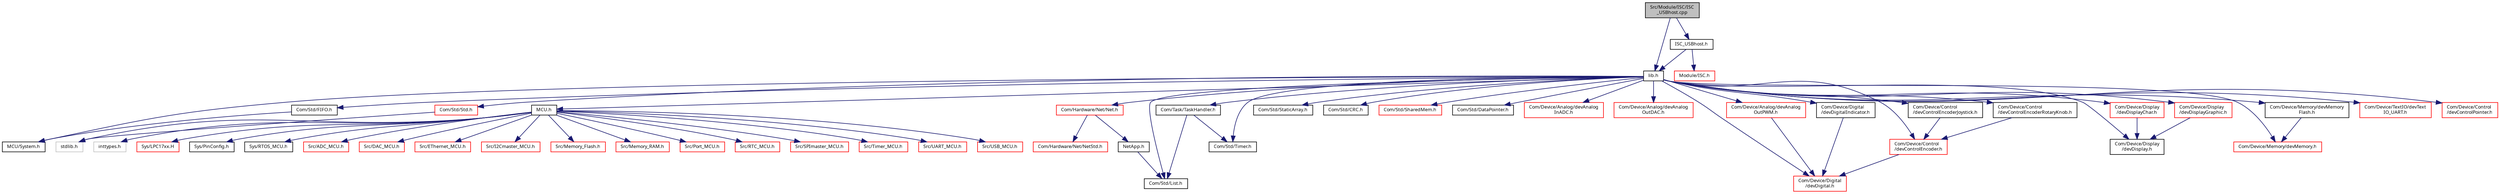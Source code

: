 digraph "Src/Module/ISC/ISC_USBhost.cpp"
{
  edge [fontname="Sans",fontsize="8",labelfontname="Sans",labelfontsize="8"];
  node [fontname="Sans",fontsize="8",shape=record];
  Node1 [label="Src/Module/ISC/ISC\l_USBhost.cpp",height=0.2,width=0.4,color="black", fillcolor="grey75", style="filled", fontcolor="black"];
  Node1 -> Node2 [color="midnightblue",fontsize="8",style="solid",fontname="Sans"];
  Node2 [label="lib.h",height=0.2,width=0.4,color="black", fillcolor="white", style="filled",URL="$lib_8h.html",tooltip="Library main include file. "];
  Node2 -> Node3 [color="midnightblue",fontsize="8",style="solid",fontname="Sans"];
  Node3 [label="MCU/System.h",height=0.2,width=0.4,color="black", fillcolor="white", style="filled",URL="$_system_8h.html"];
  Node2 -> Node4 [color="midnightblue",fontsize="8",style="solid",fontname="Sans"];
  Node4 [label="MCU.h",height=0.2,width=0.4,color="black", fillcolor="white", style="filled",URL="$_m_c_u_8h_source.html"];
  Node4 -> Node5 [color="midnightblue",fontsize="8",style="solid",fontname="Sans"];
  Node5 [label="inttypes.h",height=0.2,width=0.4,color="grey75", fillcolor="white", style="filled"];
  Node4 -> Node6 [color="midnightblue",fontsize="8",style="solid",fontname="Sans"];
  Node6 [label="Sys/LPC17xx.H",height=0.2,width=0.4,color="red", fillcolor="white", style="filled",URL="$_l_p_c17xx_8h.html",tooltip="Include controller specific header files. "];
  Node4 -> Node7 [color="midnightblue",fontsize="8",style="solid",fontname="Sans"];
  Node7 [label="stdlib.h",height=0.2,width=0.4,color="grey75", fillcolor="white", style="filled"];
  Node4 -> Node8 [color="midnightblue",fontsize="8",style="solid",fontname="Sans"];
  Node8 [label="Sys/PinConfig.h",height=0.2,width=0.4,color="black", fillcolor="white", style="filled",URL="$_pin_config_8h.html"];
  Node4 -> Node9 [color="midnightblue",fontsize="8",style="solid",fontname="Sans"];
  Node9 [label="Sys/RTOS_MCU.h",height=0.2,width=0.4,color="black", fillcolor="white", style="filled",URL="$_sys_2_r_t_o_s___m_c_u_8h_source.html"];
  Node4 -> Node10 [color="midnightblue",fontsize="8",style="solid",fontname="Sans"];
  Node10 [label="Src/ADC_MCU.h",height=0.2,width=0.4,color="red", fillcolor="white", style="filled",URL="$_a_d_c___m_c_u_8h.html"];
  Node4 -> Node11 [color="midnightblue",fontsize="8",style="solid",fontname="Sans"];
  Node11 [label="Src/DAC_MCU.h",height=0.2,width=0.4,color="red", fillcolor="white", style="filled",URL="$_d_a_c___m_c_u_8h.html"];
  Node4 -> Node12 [color="midnightblue",fontsize="8",style="solid",fontname="Sans"];
  Node12 [label="Src/EThernet_MCU.h",height=0.2,width=0.4,color="red", fillcolor="white", style="filled",URL="$_ethernet___m_c_u_8h_source.html"];
  Node4 -> Node13 [color="midnightblue",fontsize="8",style="solid",fontname="Sans"];
  Node13 [label="Src/I2Cmaster_MCU.h",height=0.2,width=0.4,color="red", fillcolor="white", style="filled",URL="$_i2_cmaster___m_c_u_8h.html"];
  Node4 -> Node14 [color="midnightblue",fontsize="8",style="solid",fontname="Sans"];
  Node14 [label="Src/Memory_Flash.h",height=0.2,width=0.4,color="red", fillcolor="white", style="filled",URL="$_memory___flash_8h.html"];
  Node4 -> Node15 [color="midnightblue",fontsize="8",style="solid",fontname="Sans"];
  Node15 [label="Src/Memory_RAM.h",height=0.2,width=0.4,color="red", fillcolor="white", style="filled",URL="$_memory___r_a_m_8h_source.html"];
  Node4 -> Node16 [color="midnightblue",fontsize="8",style="solid",fontname="Sans"];
  Node16 [label="Src/Port_MCU.h",height=0.2,width=0.4,color="red", fillcolor="white", style="filled",URL="$_port___m_c_u_8h.html"];
  Node4 -> Node17 [color="midnightblue",fontsize="8",style="solid",fontname="Sans"];
  Node17 [label="Src/RTC_MCU.h",height=0.2,width=0.4,color="red", fillcolor="white", style="filled",URL="$_r_t_c___m_c_u_8h.html"];
  Node4 -> Node18 [color="midnightblue",fontsize="8",style="solid",fontname="Sans"];
  Node18 [label="Src/SPImaster_MCU.h",height=0.2,width=0.4,color="red", fillcolor="white", style="filled",URL="$_s_p_imaster___m_c_u_8h.html"];
  Node4 -> Node19 [color="midnightblue",fontsize="8",style="solid",fontname="Sans"];
  Node19 [label="Src/Timer_MCU.h",height=0.2,width=0.4,color="red", fillcolor="white", style="filled",URL="$_timer___m_c_u_8h.html"];
  Node4 -> Node20 [color="midnightblue",fontsize="8",style="solid",fontname="Sans"];
  Node20 [label="Src/UART_MCU.h",height=0.2,width=0.4,color="red", fillcolor="white", style="filled",URL="$_u_a_r_t___m_c_u_8h.html"];
  Node4 -> Node21 [color="midnightblue",fontsize="8",style="solid",fontname="Sans"];
  Node21 [label="Src/USB_MCU.h",height=0.2,width=0.4,color="red", fillcolor="white", style="filled",URL="$_u_s_b___m_c_u_8h.html"];
  Node2 -> Node22 [color="midnightblue",fontsize="8",style="solid",fontname="Sans"];
  Node22 [label="Com/Hardware/Net/Net.h",height=0.2,width=0.4,color="red", fillcolor="white", style="filled",URL="$_net_8h.html"];
  Node22 -> Node23 [color="midnightblue",fontsize="8",style="solid",fontname="Sans"];
  Node23 [label="Com/Hardware/Net/NetStd.h",height=0.2,width=0.4,color="red", fillcolor="white", style="filled",URL="$_net_std_8h.html",tooltip="Standard include file. "];
  Node22 -> Node24 [color="midnightblue",fontsize="8",style="solid",fontname="Sans"];
  Node24 [label="NetApp.h",height=0.2,width=0.4,color="black", fillcolor="white", style="filled",URL="$_net_app_8h_source.html"];
  Node24 -> Node25 [color="midnightblue",fontsize="8",style="solid",fontname="Sans"];
  Node25 [label="Com/Std/List.h",height=0.2,width=0.4,color="black", fillcolor="white", style="filled",URL="$_list_8h.html"];
  Node2 -> Node26 [color="midnightblue",fontsize="8",style="solid",fontname="Sans"];
  Node26 [label="Com/Std/Std.h",height=0.2,width=0.4,color="red", fillcolor="white", style="filled",URL="$_std_8h.html",tooltip="Standard include file. "];
  Node26 -> Node7 [color="midnightblue",fontsize="8",style="solid",fontname="Sans"];
  Node2 -> Node27 [color="midnightblue",fontsize="8",style="solid",fontname="Sans"];
  Node27 [label="Com/Std/StaticArray.h",height=0.2,width=0.4,color="black", fillcolor="white", style="filled",URL="$_static_array_8h.html"];
  Node2 -> Node28 [color="midnightblue",fontsize="8",style="solid",fontname="Sans"];
  Node28 [label="Com/Std/CRC.h",height=0.2,width=0.4,color="black", fillcolor="white", style="filled",URL="$_c_r_c_8h.html"];
  Node2 -> Node25 [color="midnightblue",fontsize="8",style="solid",fontname="Sans"];
  Node2 -> Node29 [color="midnightblue",fontsize="8",style="solid",fontname="Sans"];
  Node29 [label="Com/Std/FIFO.h",height=0.2,width=0.4,color="black", fillcolor="white", style="filled",URL="$_fifo_8h.html"];
  Node29 -> Node3 [color="midnightblue",fontsize="8",style="solid",fontname="Sans"];
  Node2 -> Node30 [color="midnightblue",fontsize="8",style="solid",fontname="Sans"];
  Node30 [label="Com/Std/SharedMem.h",height=0.2,width=0.4,color="red", fillcolor="white", style="filled",URL="$_shared_mem_8h.html"];
  Node2 -> Node31 [color="midnightblue",fontsize="8",style="solid",fontname="Sans"];
  Node31 [label="Com/Std/DataPointer.h",height=0.2,width=0.4,color="black", fillcolor="white", style="filled",URL="$_data_pointer_8h.html"];
  Node2 -> Node32 [color="midnightblue",fontsize="8",style="solid",fontname="Sans"];
  Node32 [label="Com/Std/Timer.h",height=0.2,width=0.4,color="black", fillcolor="white", style="filled",URL="$_std_2_timer_8h.html"];
  Node2 -> Node33 [color="midnightblue",fontsize="8",style="solid",fontname="Sans"];
  Node33 [label="Com/Device/Analog/devAnalog\lInADC.h",height=0.2,width=0.4,color="red", fillcolor="white", style="filled",URL="$dev_analog_in_a_d_c_8h.html"];
  Node2 -> Node34 [color="midnightblue",fontsize="8",style="solid",fontname="Sans"];
  Node34 [label="Com/Device/Analog/devAnalog\lOutDAC.h",height=0.2,width=0.4,color="red", fillcolor="white", style="filled",URL="$dev_analog_out_d_a_c_8h.html"];
  Node2 -> Node35 [color="midnightblue",fontsize="8",style="solid",fontname="Sans"];
  Node35 [label="Com/Device/Analog/devAnalog\lOutPWM.h",height=0.2,width=0.4,color="red", fillcolor="white", style="filled",URL="$dev_analog_out_p_w_m_8h.html"];
  Node35 -> Node36 [color="midnightblue",fontsize="8",style="solid",fontname="Sans"];
  Node36 [label="Com/Device/Digital\l/devDigital.h",height=0.2,width=0.4,color="red", fillcolor="white", style="filled",URL="$dev_digital_8h.html"];
  Node2 -> Node36 [color="midnightblue",fontsize="8",style="solid",fontname="Sans"];
  Node2 -> Node37 [color="midnightblue",fontsize="8",style="solid",fontname="Sans"];
  Node37 [label="Com/Device/Digital\l/devDigitalIndicator.h",height=0.2,width=0.4,color="black", fillcolor="white", style="filled",URL="$dev_digital_indicator_8h.html"];
  Node37 -> Node36 [color="midnightblue",fontsize="8",style="solid",fontname="Sans"];
  Node2 -> Node38 [color="midnightblue",fontsize="8",style="solid",fontname="Sans"];
  Node38 [label="Com/Device/Display\l/devDisplay.h",height=0.2,width=0.4,color="black", fillcolor="white", style="filled",URL="$dev_display_8h.html"];
  Node2 -> Node39 [color="midnightblue",fontsize="8",style="solid",fontname="Sans"];
  Node39 [label="Com/Device/Display\l/devDisplayChar.h",height=0.2,width=0.4,color="red", fillcolor="white", style="filled",URL="$dev_display_char_8h.html"];
  Node39 -> Node38 [color="midnightblue",fontsize="8",style="solid",fontname="Sans"];
  Node2 -> Node40 [color="midnightblue",fontsize="8",style="solid",fontname="Sans"];
  Node40 [label="Com/Device/Display\l/devDisplayGraphic.h",height=0.2,width=0.4,color="red", fillcolor="white", style="filled",URL="$dev_display_graphic_8h.html"];
  Node40 -> Node38 [color="midnightblue",fontsize="8",style="solid",fontname="Sans"];
  Node2 -> Node41 [color="midnightblue",fontsize="8",style="solid",fontname="Sans"];
  Node41 [label="Com/Device/Memory/devMemory.h",height=0.2,width=0.4,color="red", fillcolor="white", style="filled",URL="$dev_memory_8h.html"];
  Node2 -> Node42 [color="midnightblue",fontsize="8",style="solid",fontname="Sans"];
  Node42 [label="Com/Device/Memory/devMemory\lFlash.h",height=0.2,width=0.4,color="black", fillcolor="white", style="filled",URL="$dev_memory_flash_8h.html"];
  Node42 -> Node41 [color="midnightblue",fontsize="8",style="solid",fontname="Sans"];
  Node2 -> Node43 [color="midnightblue",fontsize="8",style="solid",fontname="Sans"];
  Node43 [label="Com/Device/TextIO/devText\lIO_UART.h",height=0.2,width=0.4,color="red", fillcolor="white", style="filled",URL="$dev_text_i_o___u_a_r_t_8h.html"];
  Node2 -> Node44 [color="midnightblue",fontsize="8",style="solid",fontname="Sans"];
  Node44 [label="Com/Device/Control\l/devControlEncoder.h",height=0.2,width=0.4,color="red", fillcolor="white", style="filled",URL="$dev_control_encoder_8h.html"];
  Node44 -> Node36 [color="midnightblue",fontsize="8",style="solid",fontname="Sans"];
  Node2 -> Node45 [color="midnightblue",fontsize="8",style="solid",fontname="Sans"];
  Node45 [label="Com/Device/Control\l/devControlEncoderJoystick.h",height=0.2,width=0.4,color="black", fillcolor="white", style="filled",URL="$dev_control_encoder_joystick_8h.html"];
  Node45 -> Node44 [color="midnightblue",fontsize="8",style="solid",fontname="Sans"];
  Node2 -> Node46 [color="midnightblue",fontsize="8",style="solid",fontname="Sans"];
  Node46 [label="Com/Device/Control\l/devControlEncoderRotaryKnob.h",height=0.2,width=0.4,color="black", fillcolor="white", style="filled",URL="$dev_control_encoder_rotaryknob_8h.html"];
  Node46 -> Node44 [color="midnightblue",fontsize="8",style="solid",fontname="Sans"];
  Node2 -> Node47 [color="midnightblue",fontsize="8",style="solid",fontname="Sans"];
  Node47 [label="Com/Device/Control\l/devControlPointer.h",height=0.2,width=0.4,color="red", fillcolor="white", style="filled",URL="$dev_control_pointer_8h.html"];
  Node2 -> Node48 [color="midnightblue",fontsize="8",style="solid",fontname="Sans"];
  Node48 [label="Com/Task/TaskHandler.h",height=0.2,width=0.4,color="black", fillcolor="white", style="filled",URL="$_task_handler_8h.html"];
  Node48 -> Node25 [color="midnightblue",fontsize="8",style="solid",fontname="Sans"];
  Node48 -> Node32 [color="midnightblue",fontsize="8",style="solid",fontname="Sans"];
  Node1 -> Node49 [color="midnightblue",fontsize="8",style="solid",fontname="Sans"];
  Node49 [label="ISC_USBhost.h",height=0.2,width=0.4,color="black", fillcolor="white", style="filled",URL="$_i_s_c___u_s_bhost_8h_source.html"];
  Node49 -> Node2 [color="midnightblue",fontsize="8",style="solid",fontname="Sans"];
  Node49 -> Node50 [color="midnightblue",fontsize="8",style="solid",fontname="Sans"];
  Node50 [label="Module/ISC.h",height=0.2,width=0.4,color="red", fillcolor="white", style="filled",URL="$_i_s_c_8h.html",tooltip="Summary of ISC classes (Inter system communication) "];
}
